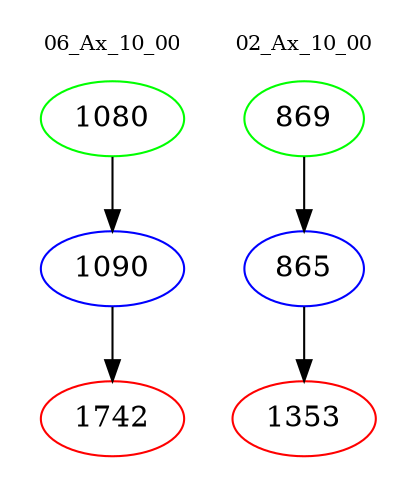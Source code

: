 digraph{
subgraph cluster_0 {
color = white
label = "06_Ax_10_00";
fontsize=10;
T0_1080 [label="1080", color="green"]
T0_1080 -> T0_1090 [color="black"]
T0_1090 [label="1090", color="blue"]
T0_1090 -> T0_1742 [color="black"]
T0_1742 [label="1742", color="red"]
}
subgraph cluster_1 {
color = white
label = "02_Ax_10_00";
fontsize=10;
T1_869 [label="869", color="green"]
T1_869 -> T1_865 [color="black"]
T1_865 [label="865", color="blue"]
T1_865 -> T1_1353 [color="black"]
T1_1353 [label="1353", color="red"]
}
}
